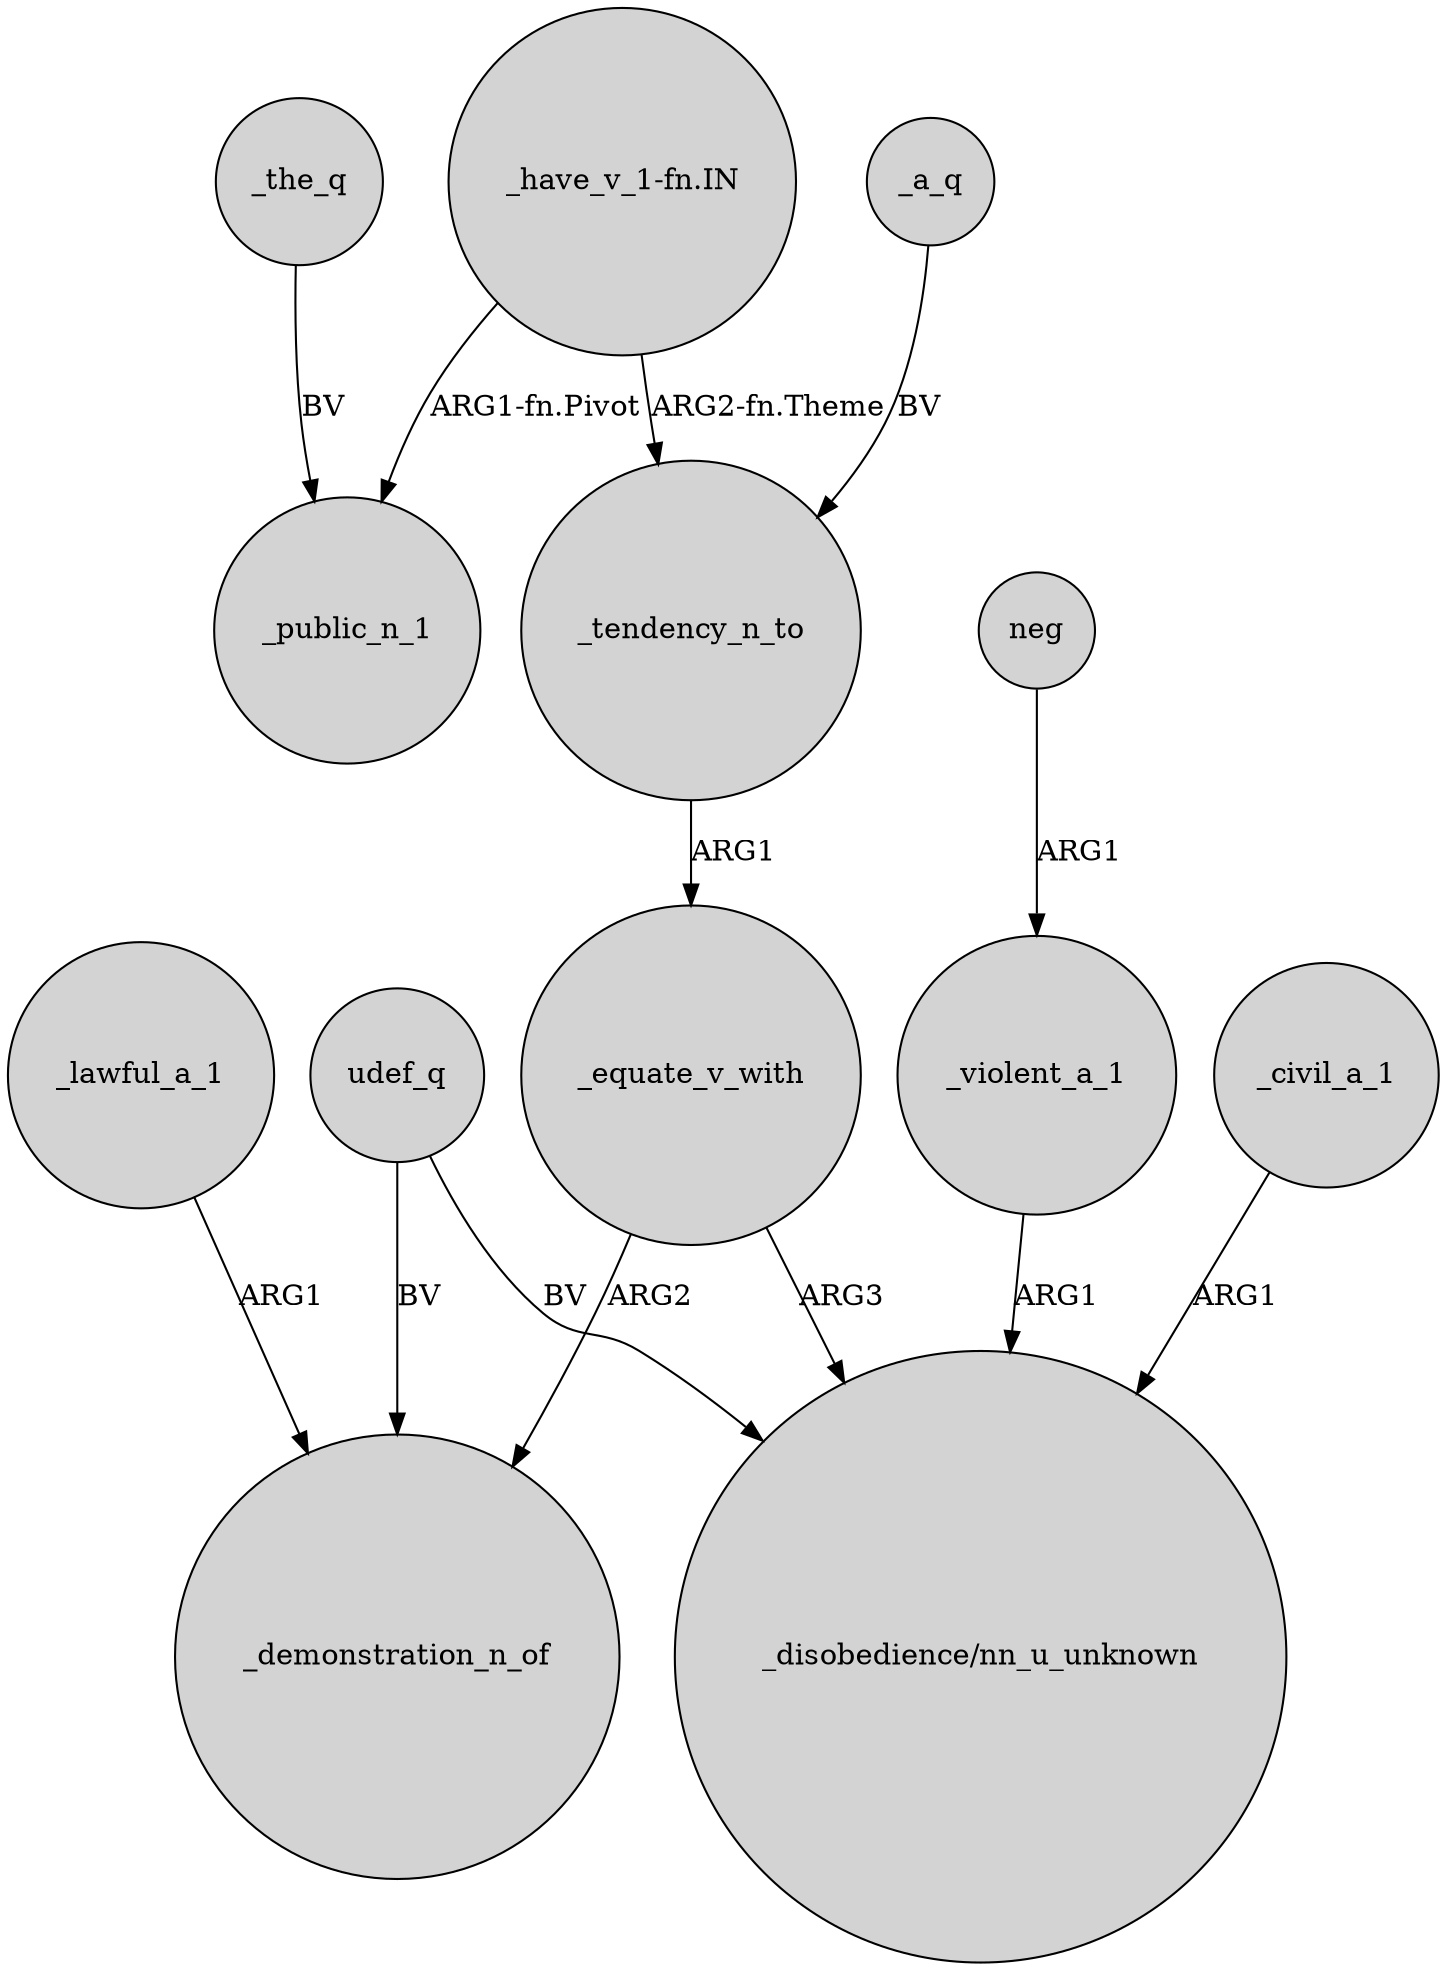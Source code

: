 digraph {
	node [shape=circle style=filled]
	_the_q -> _public_n_1 [label=BV]
	_equate_v_with -> "_disobedience/nn_u_unknown" [label=ARG3]
	_equate_v_with -> _demonstration_n_of [label=ARG2]
	"_have_v_1-fn.IN" -> _public_n_1 [label="ARG1-fn.Pivot"]
	_a_q -> _tendency_n_to [label=BV]
	udef_q -> "_disobedience/nn_u_unknown" [label=BV]
	_violent_a_1 -> "_disobedience/nn_u_unknown" [label=ARG1]
	_civil_a_1 -> "_disobedience/nn_u_unknown" [label=ARG1]
	_tendency_n_to -> _equate_v_with [label=ARG1]
	"_have_v_1-fn.IN" -> _tendency_n_to [label="ARG2-fn.Theme"]
	_lawful_a_1 -> _demonstration_n_of [label=ARG1]
	neg -> _violent_a_1 [label=ARG1]
	udef_q -> _demonstration_n_of [label=BV]
}
